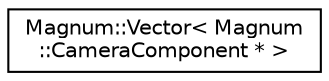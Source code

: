 digraph "圖形化之類別階層"
{
  edge [fontname="Helvetica",fontsize="10",labelfontname="Helvetica",labelfontsize="10"];
  node [fontname="Helvetica",fontsize="10",shape=record];
  rankdir="LR";
  Node1 [label="Magnum::Vector\< Magnum\l::CameraComponent * \>",height=0.2,width=0.4,color="black", fillcolor="white", style="filled",URL="$class_magnum_1_1_vector.html"];
}
